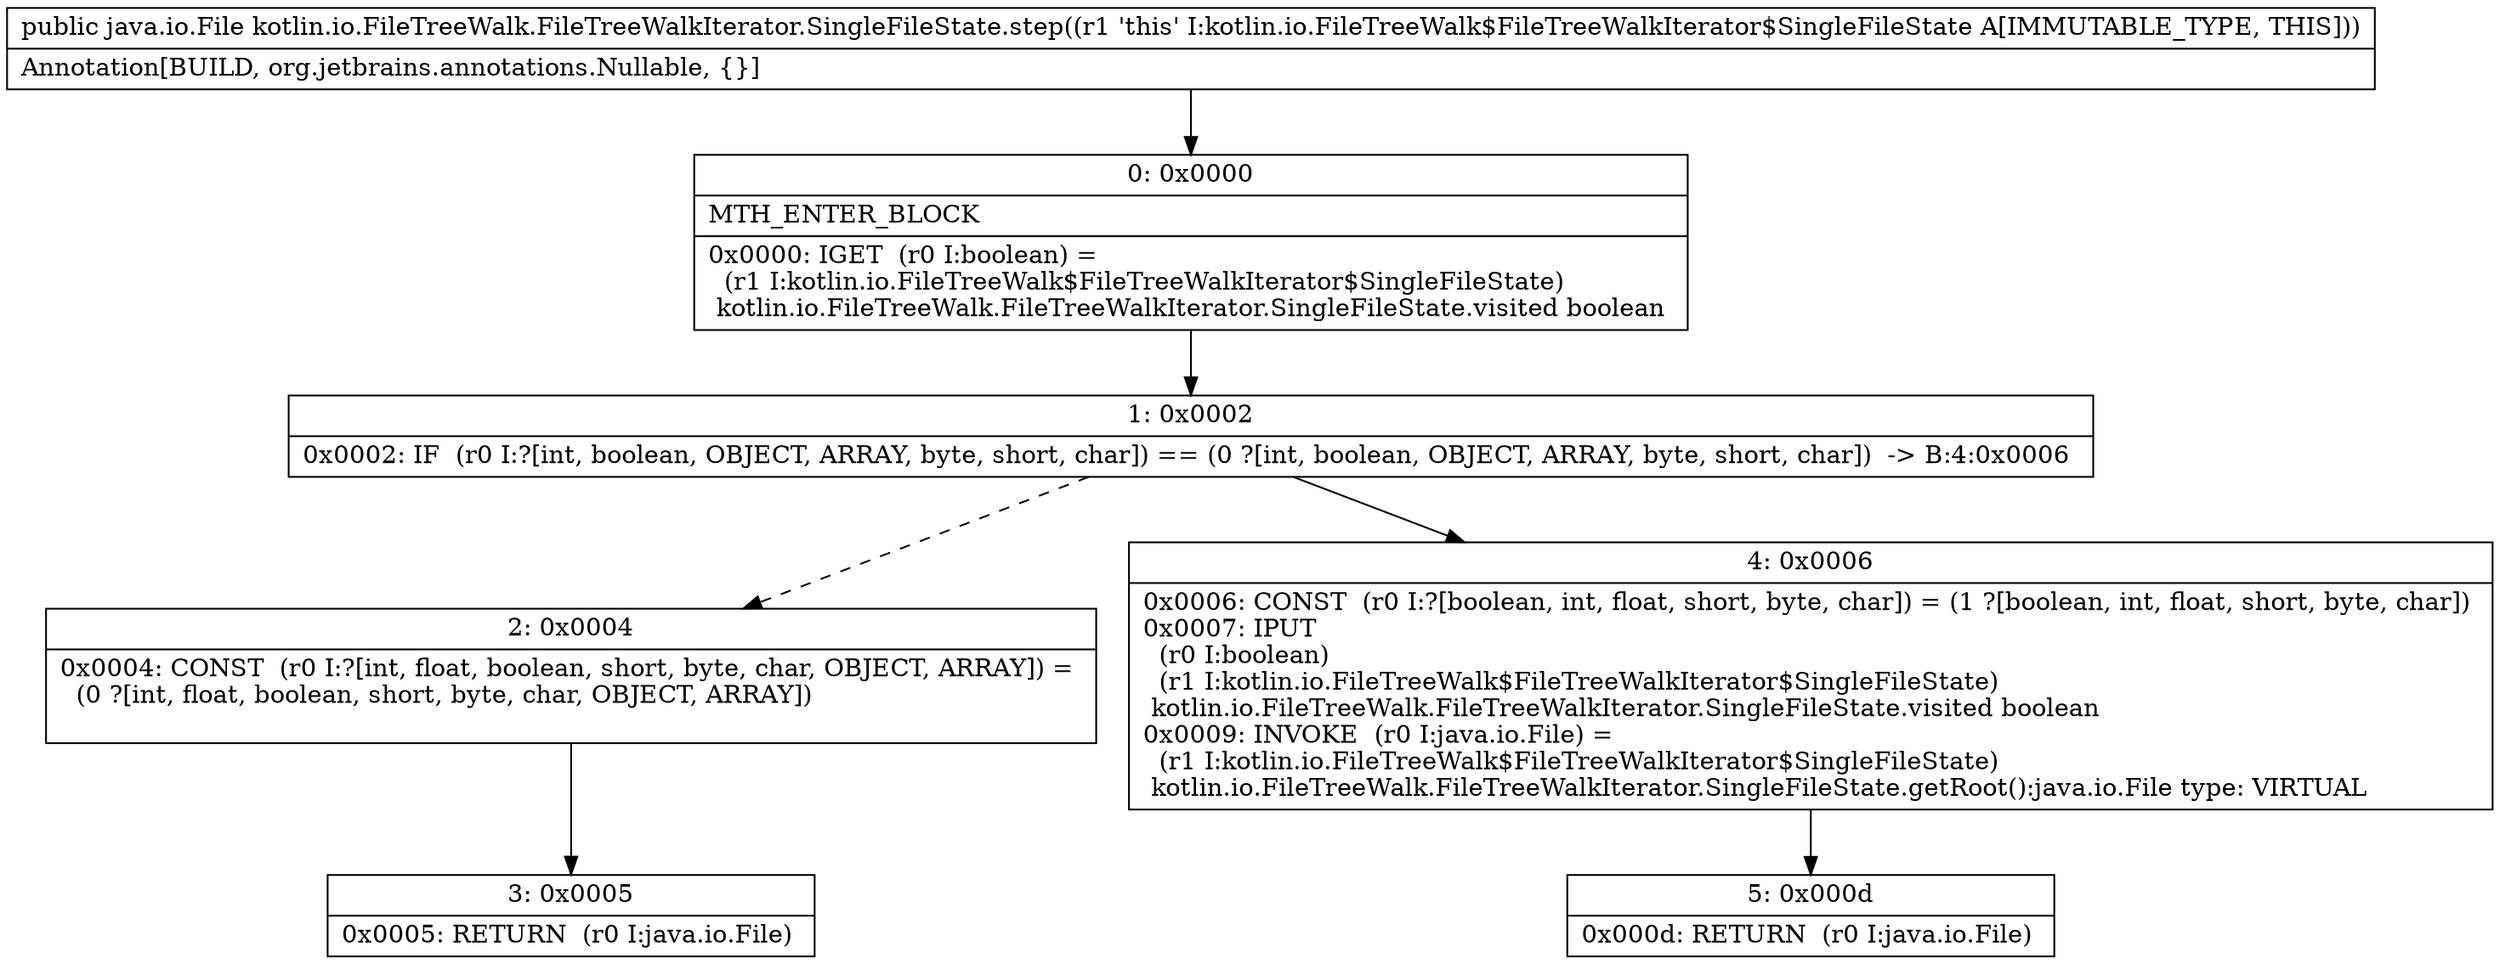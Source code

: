 digraph "CFG forkotlin.io.FileTreeWalk.FileTreeWalkIterator.SingleFileState.step()Ljava\/io\/File;" {
Node_0 [shape=record,label="{0\:\ 0x0000|MTH_ENTER_BLOCK\l|0x0000: IGET  (r0 I:boolean) = \l  (r1 I:kotlin.io.FileTreeWalk$FileTreeWalkIterator$SingleFileState)\l kotlin.io.FileTreeWalk.FileTreeWalkIterator.SingleFileState.visited boolean \l}"];
Node_1 [shape=record,label="{1\:\ 0x0002|0x0002: IF  (r0 I:?[int, boolean, OBJECT, ARRAY, byte, short, char]) == (0 ?[int, boolean, OBJECT, ARRAY, byte, short, char])  \-\> B:4:0x0006 \l}"];
Node_2 [shape=record,label="{2\:\ 0x0004|0x0004: CONST  (r0 I:?[int, float, boolean, short, byte, char, OBJECT, ARRAY]) = \l  (0 ?[int, float, boolean, short, byte, char, OBJECT, ARRAY])\l \l}"];
Node_3 [shape=record,label="{3\:\ 0x0005|0x0005: RETURN  (r0 I:java.io.File) \l}"];
Node_4 [shape=record,label="{4\:\ 0x0006|0x0006: CONST  (r0 I:?[boolean, int, float, short, byte, char]) = (1 ?[boolean, int, float, short, byte, char]) \l0x0007: IPUT  \l  (r0 I:boolean)\l  (r1 I:kotlin.io.FileTreeWalk$FileTreeWalkIterator$SingleFileState)\l kotlin.io.FileTreeWalk.FileTreeWalkIterator.SingleFileState.visited boolean \l0x0009: INVOKE  (r0 I:java.io.File) = \l  (r1 I:kotlin.io.FileTreeWalk$FileTreeWalkIterator$SingleFileState)\l kotlin.io.FileTreeWalk.FileTreeWalkIterator.SingleFileState.getRoot():java.io.File type: VIRTUAL \l}"];
Node_5 [shape=record,label="{5\:\ 0x000d|0x000d: RETURN  (r0 I:java.io.File) \l}"];
MethodNode[shape=record,label="{public java.io.File kotlin.io.FileTreeWalk.FileTreeWalkIterator.SingleFileState.step((r1 'this' I:kotlin.io.FileTreeWalk$FileTreeWalkIterator$SingleFileState A[IMMUTABLE_TYPE, THIS]))  | Annotation[BUILD, org.jetbrains.annotations.Nullable, \{\}]\l}"];
MethodNode -> Node_0;
Node_0 -> Node_1;
Node_1 -> Node_2[style=dashed];
Node_1 -> Node_4;
Node_2 -> Node_3;
Node_4 -> Node_5;
}

